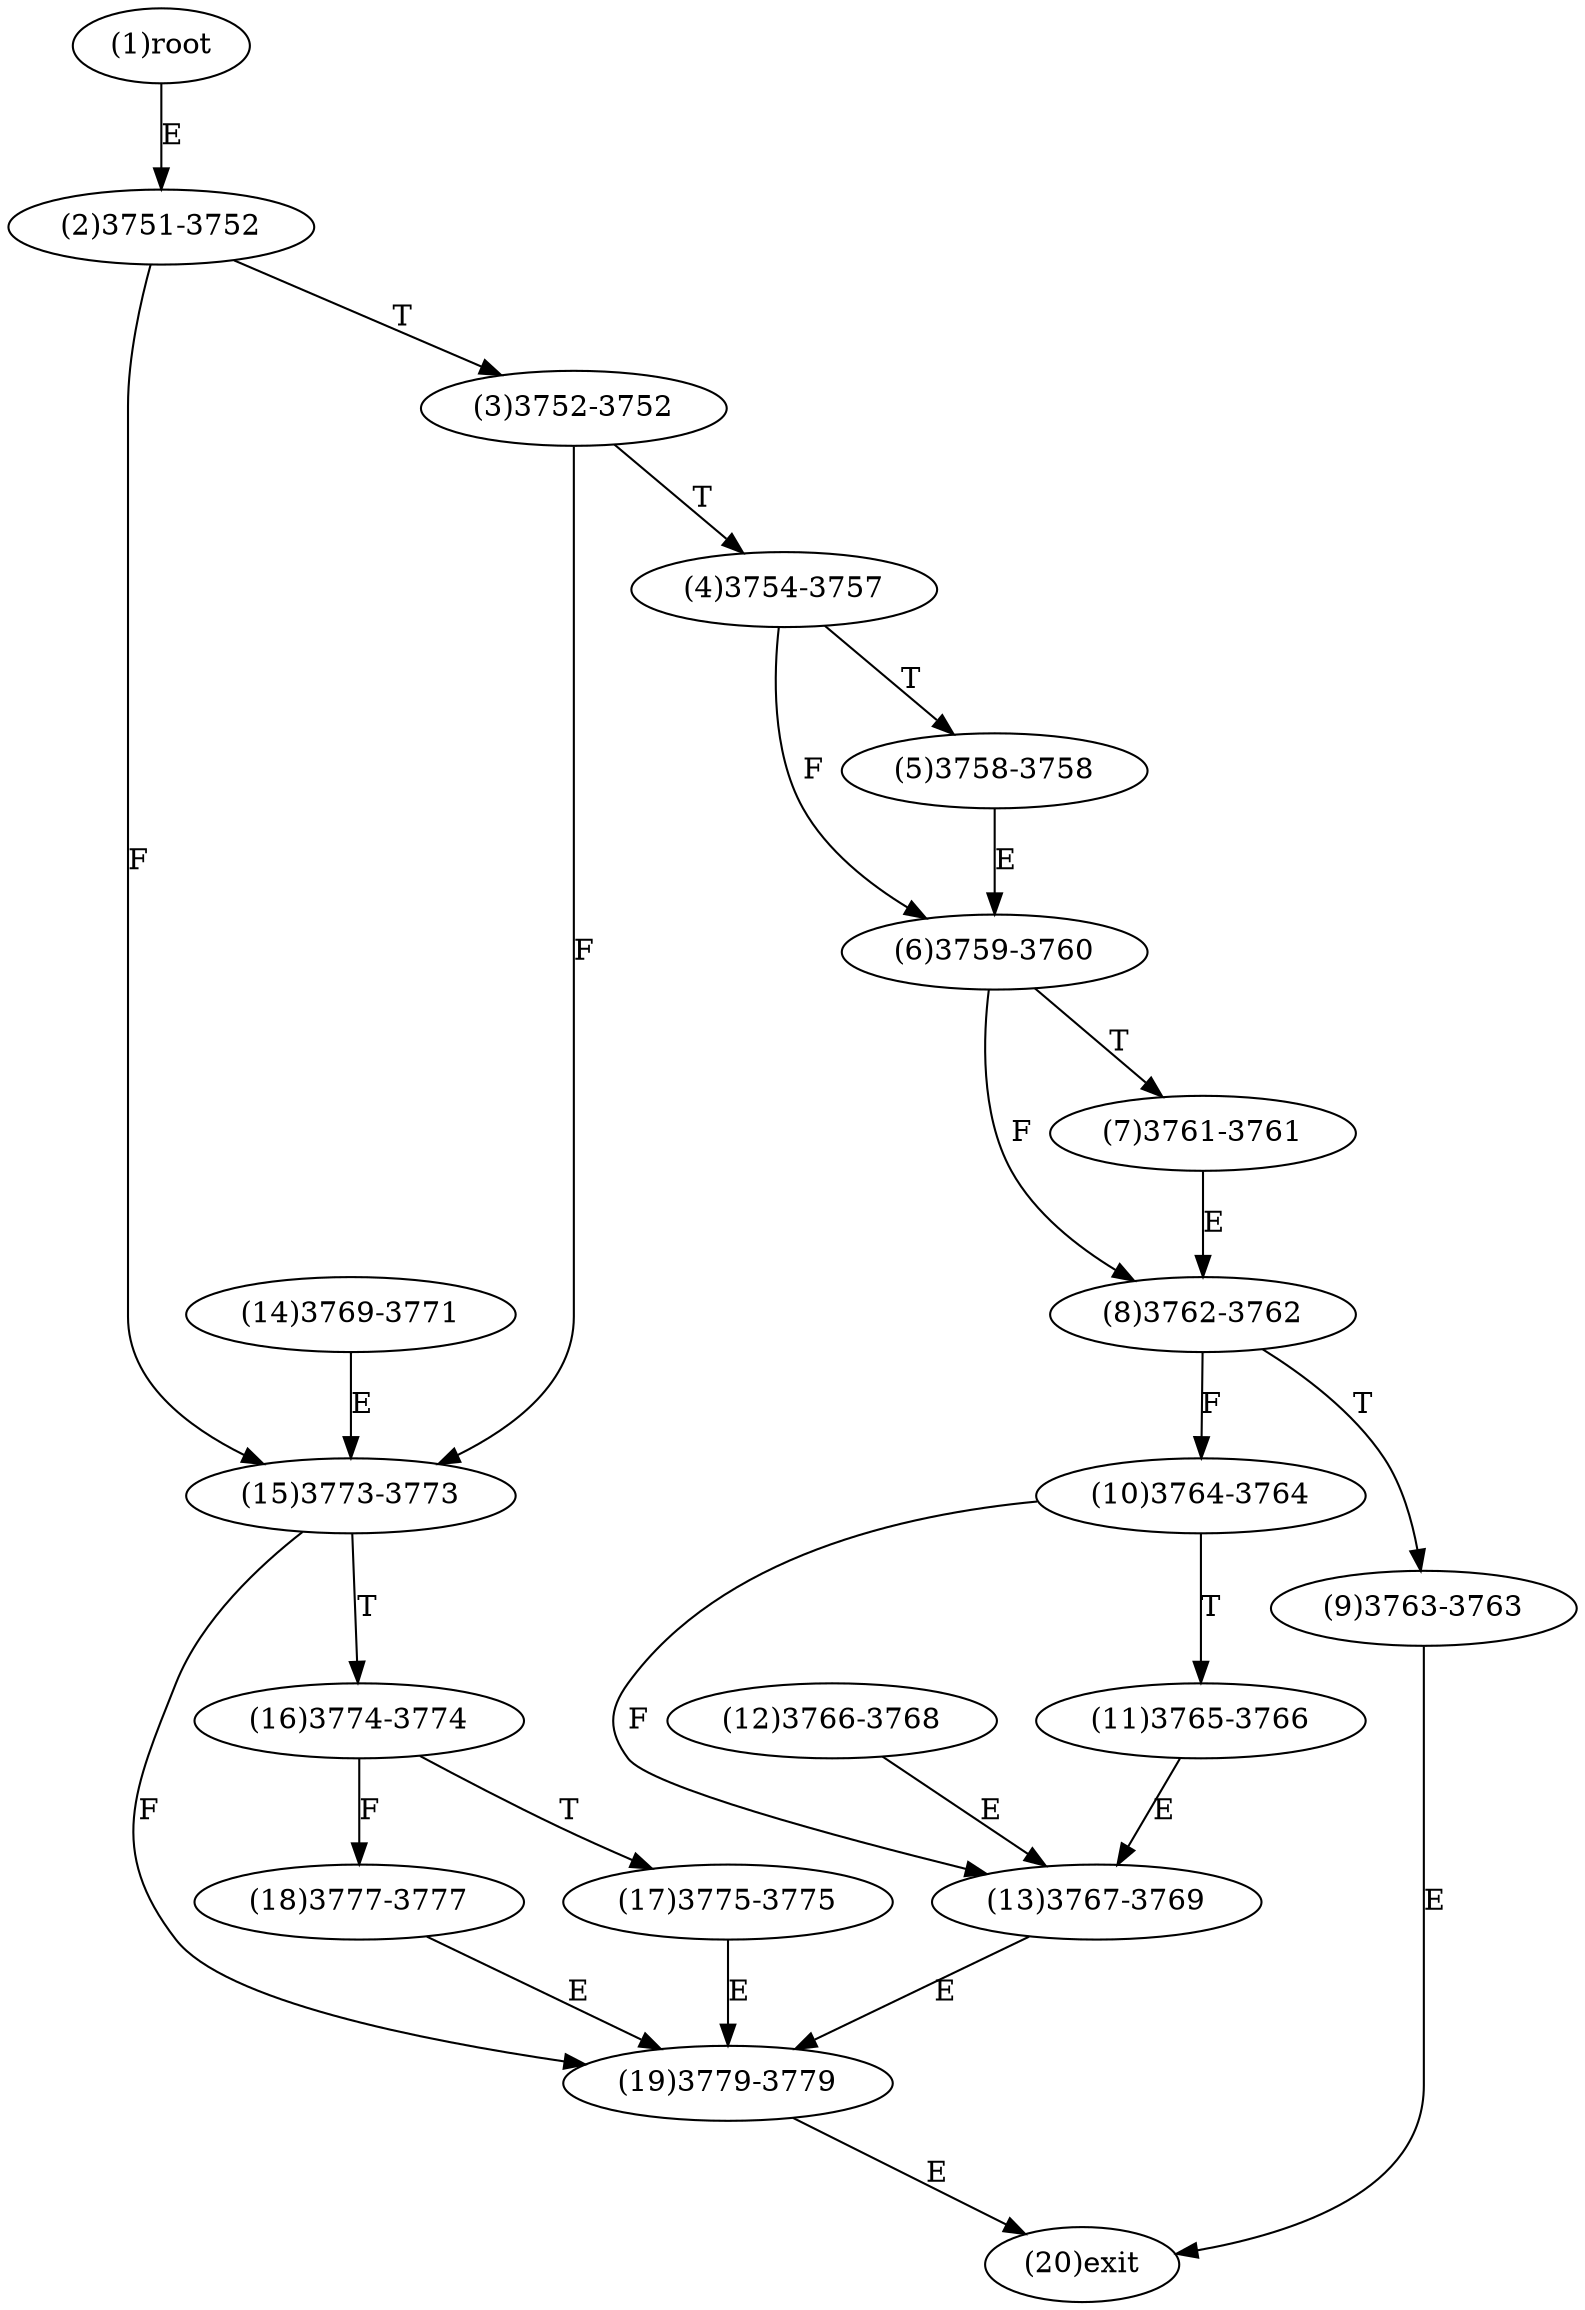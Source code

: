 digraph "" { 
1[ label="(1)root"];
2[ label="(2)3751-3752"];
3[ label="(3)3752-3752"];
4[ label="(4)3754-3757"];
5[ label="(5)3758-3758"];
6[ label="(6)3759-3760"];
7[ label="(7)3761-3761"];
8[ label="(8)3762-3762"];
9[ label="(9)3763-3763"];
10[ label="(10)3764-3764"];
11[ label="(11)3765-3766"];
12[ label="(12)3766-3768"];
13[ label="(13)3767-3769"];
14[ label="(14)3769-3771"];
15[ label="(15)3773-3773"];
17[ label="(17)3775-3775"];
16[ label="(16)3774-3774"];
19[ label="(19)3779-3779"];
18[ label="(18)3777-3777"];
20[ label="(20)exit"];
1->2[ label="E"];
2->15[ label="F"];
2->3[ label="T"];
3->15[ label="F"];
3->4[ label="T"];
4->6[ label="F"];
4->5[ label="T"];
5->6[ label="E"];
6->8[ label="F"];
6->7[ label="T"];
7->8[ label="E"];
8->10[ label="F"];
8->9[ label="T"];
9->20[ label="E"];
10->13[ label="F"];
10->11[ label="T"];
11->13[ label="E"];
12->13[ label="E"];
13->19[ label="E"];
14->15[ label="E"];
15->19[ label="F"];
15->16[ label="T"];
16->18[ label="F"];
16->17[ label="T"];
17->19[ label="E"];
18->19[ label="E"];
19->20[ label="E"];
}
